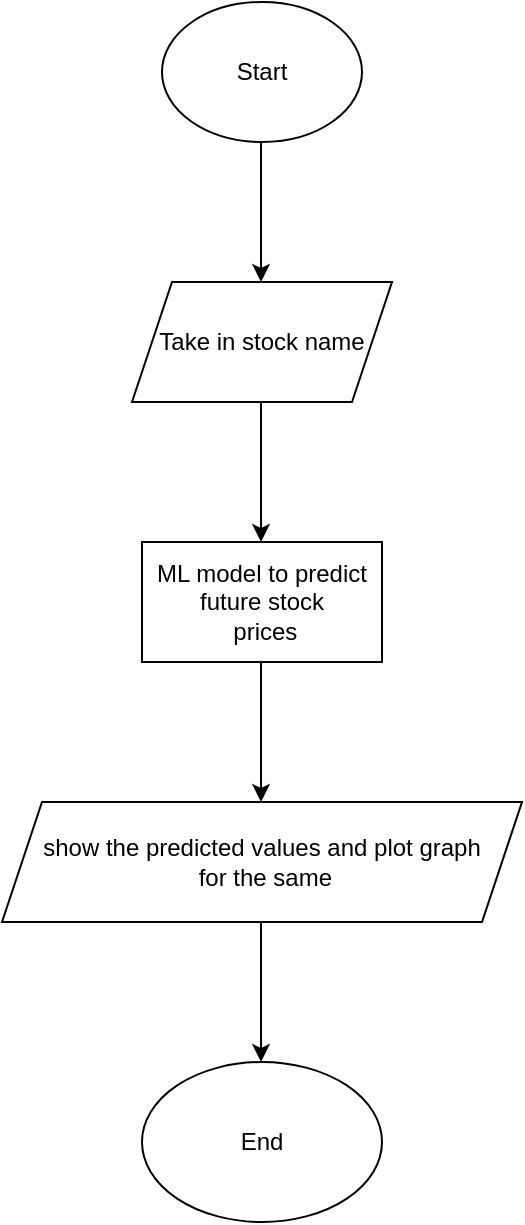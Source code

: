 <mxfile>
    <diagram id="Gz1kvuTBFoZXOuYOnRUj" name="Page-1">
        <mxGraphModel dx="576" dy="327" grid="1" gridSize="10" guides="1" tooltips="1" connect="1" arrows="1" fold="1" page="1" pageScale="1" pageWidth="850" pageHeight="1100" math="0" shadow="0">
            <root>
                <mxCell id="0"/>
                <mxCell id="1" parent="0"/>
                <mxCell id="2" value="Start&lt;br&gt;" style="ellipse;whiteSpace=wrap;html=1;" parent="1" vertex="1">
                    <mxGeometry x="345" y="50" width="100" height="70" as="geometry"/>
                </mxCell>
                <mxCell id="3" value="" style="endArrow=classic;html=1;" parent="1" edge="1">
                    <mxGeometry width="50" height="50" relative="1" as="geometry">
                        <mxPoint x="394.5" y="120" as="sourcePoint"/>
                        <mxPoint x="394.5" y="190" as="targetPoint"/>
                    </mxGeometry>
                </mxCell>
                <mxCell id="4" value="Take in stock name" style="shape=parallelogram;perimeter=parallelogramPerimeter;whiteSpace=wrap;html=1;fixedSize=1;" parent="1" vertex="1">
                    <mxGeometry x="330" y="190" width="130" height="60" as="geometry"/>
                </mxCell>
                <mxCell id="5" value="" style="endArrow=classic;html=1;" parent="1" edge="1">
                    <mxGeometry width="50" height="50" relative="1" as="geometry">
                        <mxPoint x="394.5" y="250" as="sourcePoint"/>
                        <mxPoint x="394.5" y="320" as="targetPoint"/>
                    </mxGeometry>
                </mxCell>
                <mxCell id="6" value="ML model to predict future stock&lt;br&gt;&amp;nbsp;prices" style="rounded=0;whiteSpace=wrap;html=1;" parent="1" vertex="1">
                    <mxGeometry x="335" y="320" width="120" height="60" as="geometry"/>
                </mxCell>
                <mxCell id="7" value="" style="endArrow=classic;html=1;" parent="1" edge="1">
                    <mxGeometry width="50" height="50" relative="1" as="geometry">
                        <mxPoint x="394.5" y="380" as="sourcePoint"/>
                        <mxPoint x="394.5" y="450" as="targetPoint"/>
                    </mxGeometry>
                </mxCell>
                <mxCell id="8" value="show the predicted values and plot graph&lt;br&gt;&amp;nbsp;for the same" style="shape=parallelogram;perimeter=parallelogramPerimeter;whiteSpace=wrap;html=1;fixedSize=1;" parent="1" vertex="1">
                    <mxGeometry x="265" y="450" width="260" height="60" as="geometry"/>
                </mxCell>
                <mxCell id="9" value="" style="endArrow=classic;html=1;" parent="1" edge="1">
                    <mxGeometry width="50" height="50" relative="1" as="geometry">
                        <mxPoint x="394.5" y="510" as="sourcePoint"/>
                        <mxPoint x="394.5" y="580" as="targetPoint"/>
                    </mxGeometry>
                </mxCell>
                <mxCell id="10" value="End&lt;br&gt;" style="ellipse;whiteSpace=wrap;html=1;" parent="1" vertex="1">
                    <mxGeometry x="335" y="580" width="120" height="80" as="geometry"/>
                </mxCell>
            </root>
        </mxGraphModel>
    </diagram>
</mxfile>